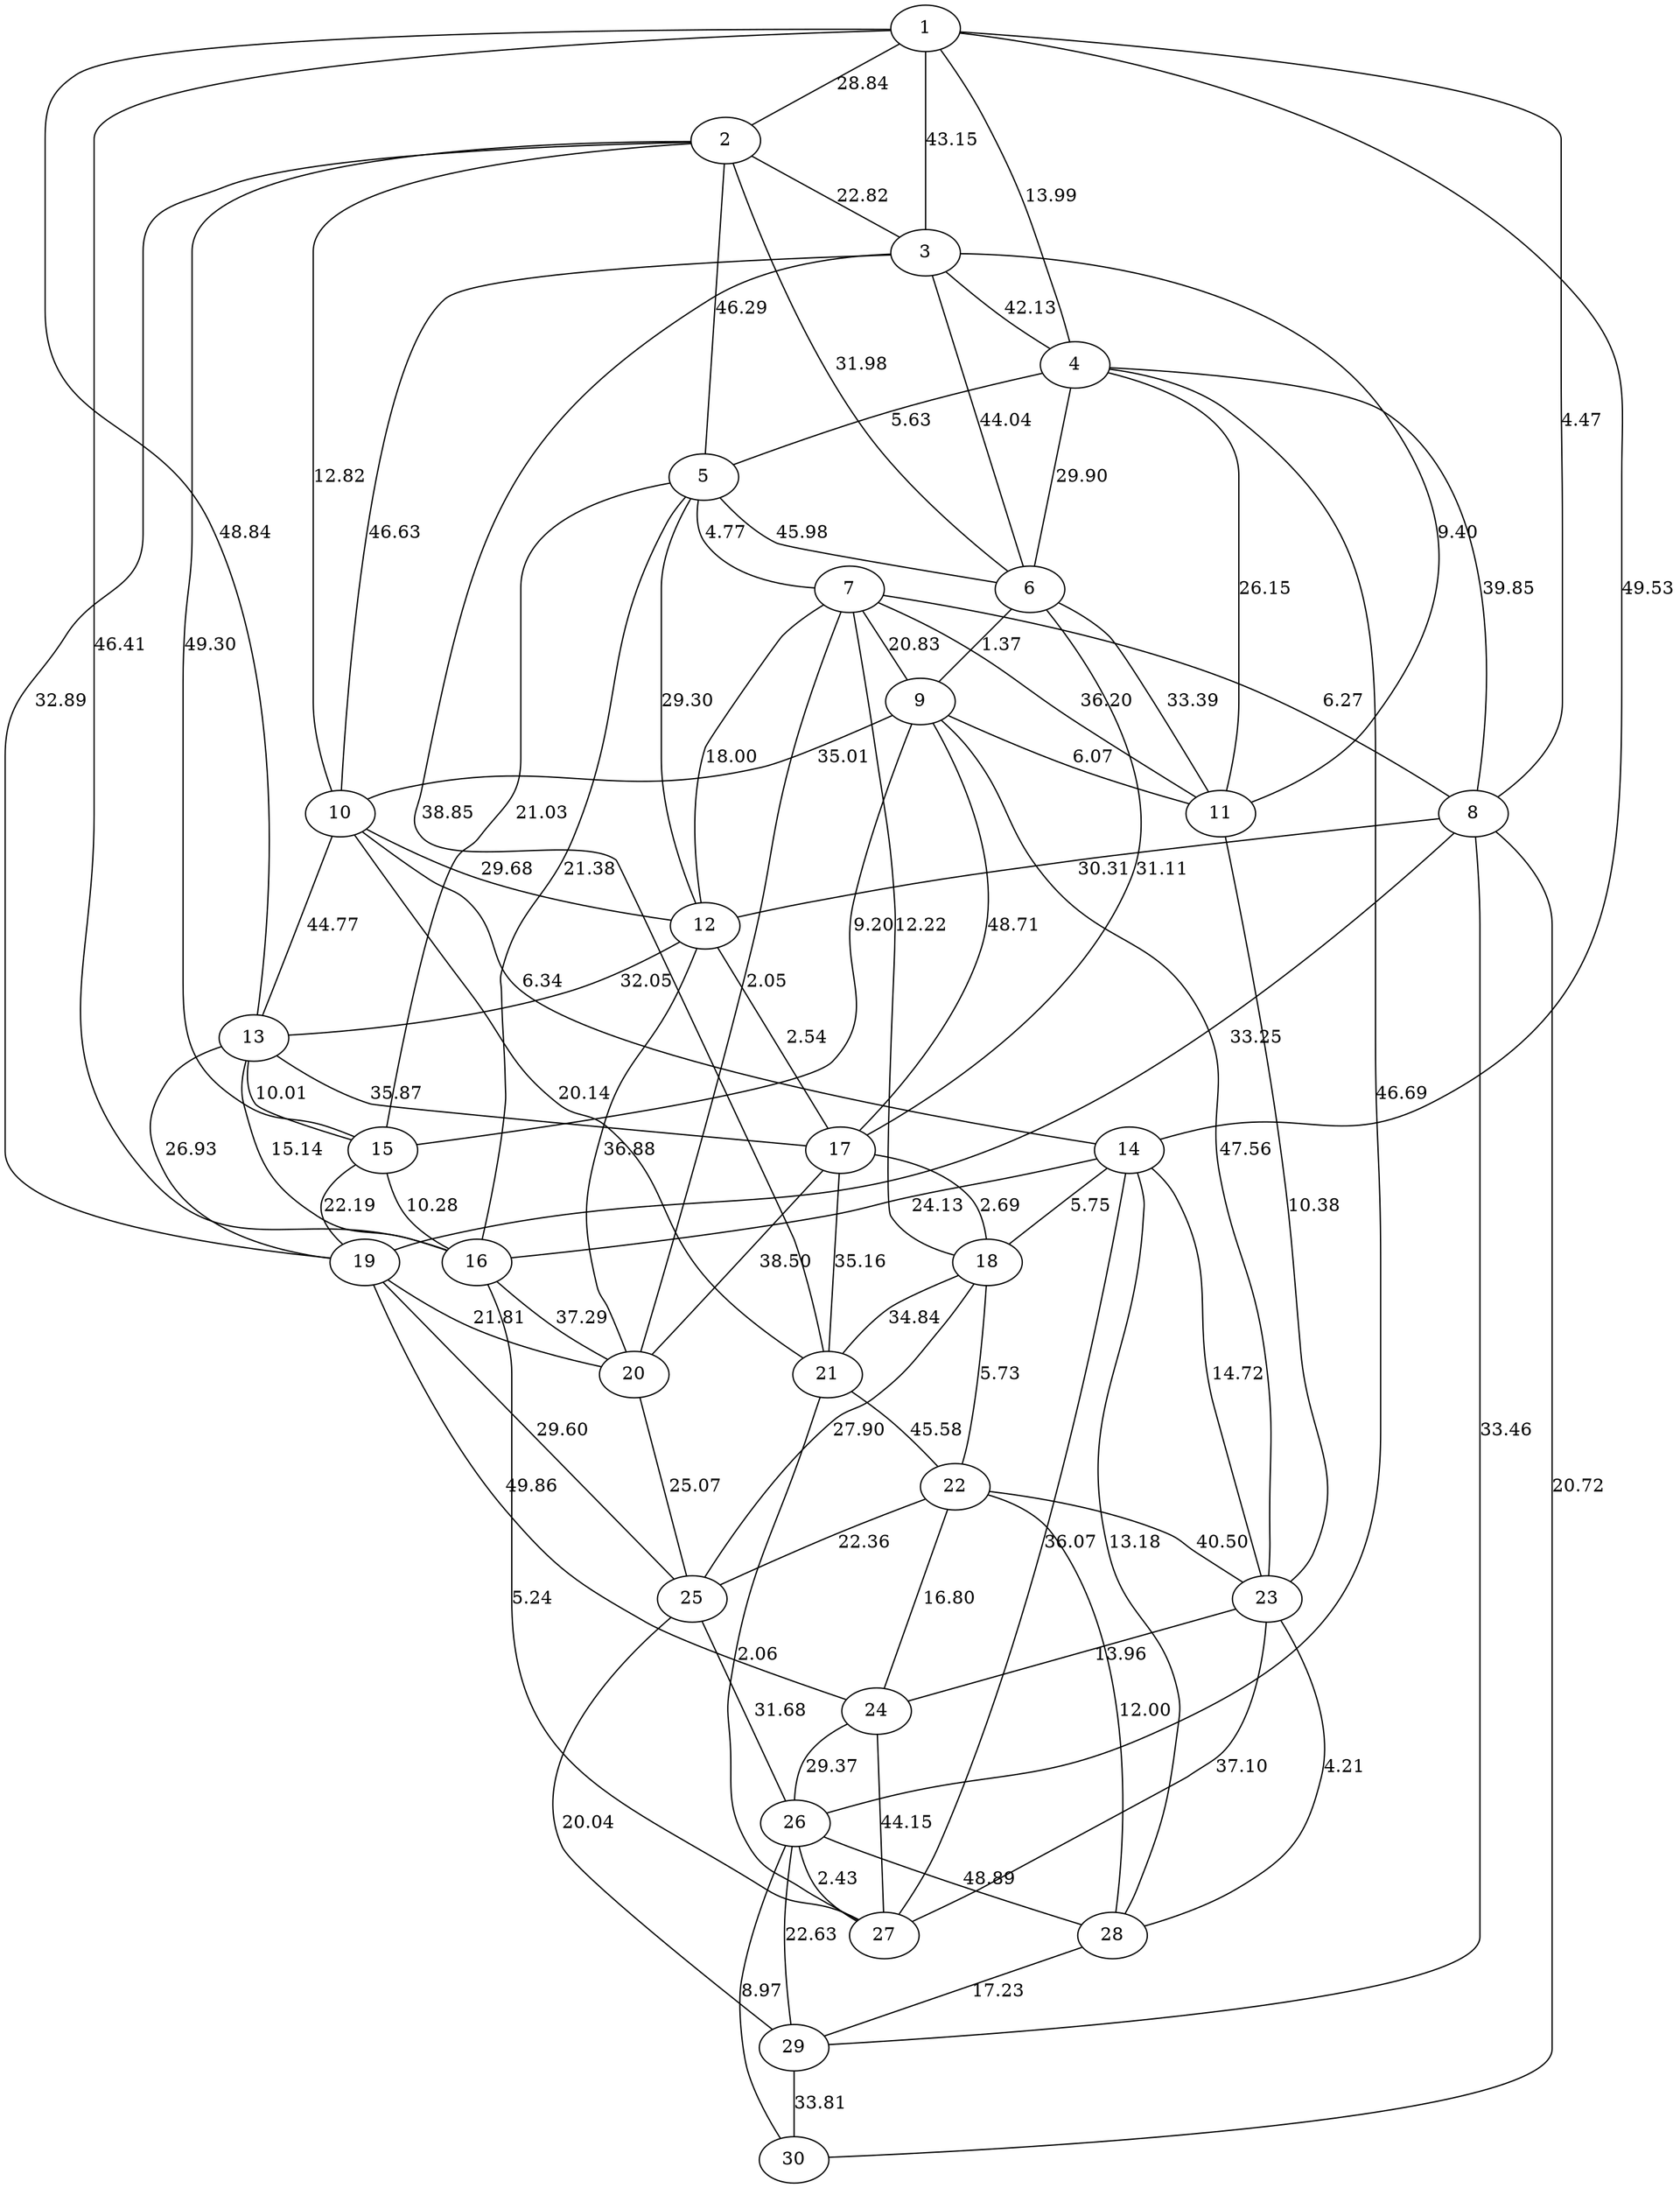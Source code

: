 graph {
1--2[label=28.84]
1--3[label=43.15]
2--3[label=22.82]
1--4[label=13.99]
3--4[label=42.13]
2--5[label=46.29]
4--5[label=5.63]
2--6[label=31.98]
3--6[label=44.04]
4--6[label=29.90]
5--6[label=45.98]
5--7[label=4.77]
1--8[label=4.47]
4--8[label=39.85]
7--8[label=6.27]
6--9[label=1.37]
7--9[label=20.83]
2--10[label=12.82]
3--10[label=46.63]
9--10[label=35.01]
3--11[label=9.40]
4--11[label=26.15]
6--11[label=33.39]
7--11[label=36.20]
9--11[label=6.07]
5--12[label=29.30]
7--12[label=18.00]
8--12[label=30.31]
10--12[label=29.68]
1--13[label=48.84]
10--13[label=44.77]
12--13[label=32.05]
1--14[label=49.53]
10--14[label=6.34]
2--15[label=49.30]
5--15[label=21.03]
9--15[label=9.20]
13--15[label=10.01]
1--16[label=46.41]
5--16[label=21.38]
13--16[label=15.14]
14--16[label=24.13]
15--16[label=10.28]
6--17[label=31.11]
9--17[label=48.71]
12--17[label=2.54]
13--17[label=35.87]
7--18[label=12.22]
14--18[label=5.75]
17--18[label=2.69]
2--19[label=32.89]
8--19[label=33.25]
13--19[label=26.93]
15--19[label=22.19]
7--20[label=2.05]
12--20[label=36.88]
16--20[label=37.29]
17--20[label=38.50]
19--20[label=21.81]
3--21[label=38.85]
10--21[label=20.14]
17--21[label=35.16]
18--21[label=34.84]
18--22[label=5.73]
21--22[label=45.58]
9--23[label=47.56]
11--23[label=10.38]
14--23[label=14.72]
22--23[label=40.50]
19--24[label=49.86]
22--24[label=16.80]
23--24[label=13.96]
18--25[label=27.90]
19--25[label=29.60]
20--25[label=25.07]
22--25[label=22.36]
4--26[label=46.69]
24--26[label=29.37]
25--26[label=31.68]
14--27[label=36.07]
16--27[label=5.24]
21--27[label=2.06]
23--27[label=37.10]
24--27[label=44.15]
26--27[label=2.43]
14--28[label=13.18]
22--28[label=12.00]
23--28[label=4.21]
26--28[label=48.89]
8--29[label=33.46]
25--29[label=20.04]
26--29[label=22.63]
28--29[label=17.23]
8--30[label=20.72]
26--30[label=8.97]
29--30[label=33.81]
}
